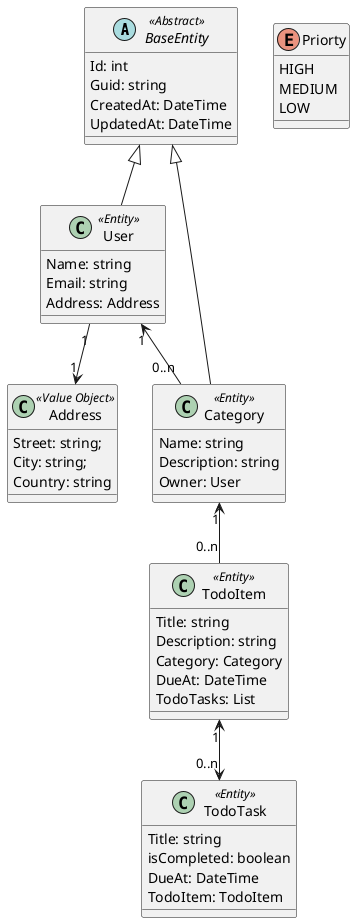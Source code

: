 @startuml


abstract class BaseEntity <<Abstract>> {
  Id: int
  Guid: string
  CreatedAt: DateTime
  UpdatedAt: DateTime
}


enum Priorty {
  HIGH
  MEDIUM
  LOW
}


class User <<Entity>> {
  Name: string
  Email: string
  Address: Address
}

class Address <<Value Object>> {

  Street: string;
  City: string;
  Country: string
}

class Category <<Entity>> {
  Name: string
  Description: string
  Owner: User
}

class TodoItem <<Entity>> {
  Title: string
  Description: string
  Category: Category
  DueAt: DateTime
  TodoTasks: List
}

class TodoTask <<Entity>> {
  Title: string
  isCompleted: boolean
  DueAt: DateTime
  TodoItem: TodoItem
  
}

BaseEntity <|-- User
BaseEntity <|-- Category

User "1" --> "1" Address
User "1" <-- "0..n" Category
Category "1" <-- "0..n" TodoItem
TodoItem "1" <--> "0..n" TodoTask


@enduml